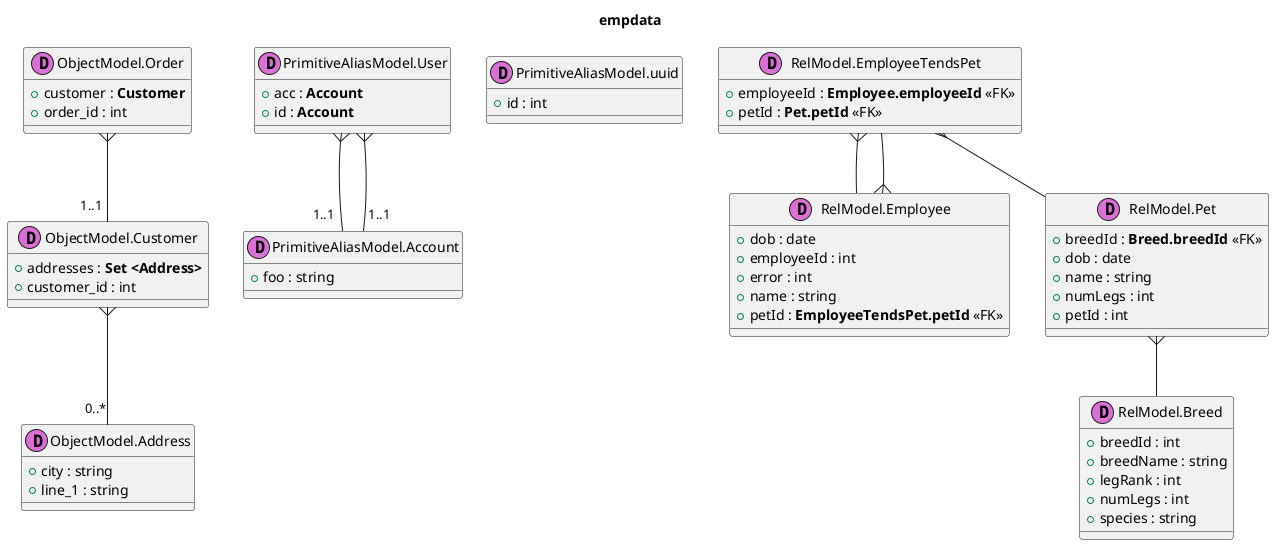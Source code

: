 @startuml
title empdata
''''''''''''''''''''''''''''''''''''''''''
''                                      ''
''  AUTOGENERATED CODE -- DO NOT EDIT!  ''
''                                      ''
''''''''''''''''''''''''''''''''''''''''''

class "ObjectModel.Address" as _0 << (D,orchid) >> {
+ city : string
+ line_1 : string
}
class "ObjectModel.Customer" as _1 << (D,orchid) >> {
+ addresses : **Set <Address>**
+ customer_id : int
}
class "ObjectModel.Order" as _2 << (D,orchid) >> {
+ customer : **Customer**
+ order_id : int
}
class "PrimitiveAliasModel.Account" as _3 << (D,orchid) >> {
+ foo : string
}
class "PrimitiveAliasModel.User" as _4 << (D,orchid) >> {
+ acc : **Account**
+ id : **Account**
}
class "PrimitiveAliasModel.uuid" as _5 << (D,orchid) >> {
+ id : int
}
class "RelModel.Breed" as _6 << (D,orchid) >> {
+ breedId : int
+ breedName : string
+ legRank : int
+ numLegs : int
+ species : string
}
class "RelModel.Employee" as _7 << (D,orchid) >> {
+ dob : date
+ employeeId : int
+ error : int
+ name : string
+ petId : **EmployeeTendsPet.petId** <<FK>>
}
class "RelModel.EmployeeTendsPet" as _8 << (D,orchid) >> {
+ employeeId : **Employee.employeeId** <<FK>>
+ petId : **Pet.petId** <<FK>>
}
class "RelModel.Pet" as _9 << (D,orchid) >> {
+ breedId : **Breed.breedId** <<FK>>
+ dob : date
+ name : string
+ numLegs : int
+ petId : int
}
_1 }-- "0..*" _0
_2 }-- "1..1 " _1
_4 }-- "1..1 " _3
_4 }-- "1..1 " _3
_7 }-- " " _8
_8 }-- " " _7
_8 }-- " " _9
_9 }-- " " _6
@enduml
